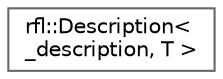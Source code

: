 digraph "类继承关系图"
{
 // LATEX_PDF_SIZE
  bgcolor="transparent";
  edge [fontname=Helvetica,fontsize=10,labelfontname=Helvetica,labelfontsize=10];
  node [fontname=Helvetica,fontsize=10,shape=box,height=0.2,width=0.4];
  rankdir="LR";
  Node0 [id="Node000000",label="rfl::Description\< \l_description, T \>",height=0.2,width=0.4,color="grey40", fillcolor="white", style="filled",URL="$structrfl_1_1_description.html",tooltip=" "];
}
